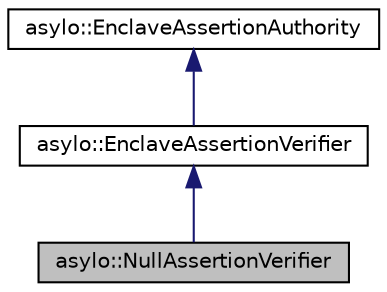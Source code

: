 digraph "asylo::NullAssertionVerifier"
{
  edge [fontname="Helvetica",fontsize="10",labelfontname="Helvetica",labelfontsize="10"];
  node [fontname="Helvetica",fontsize="10",shape=record];
  Node3 [label="asylo::NullAssertionVerifier",height=0.2,width=0.4,color="black", fillcolor="grey75", style="filled", fontcolor="black"];
  Node4 -> Node3 [dir="back",color="midnightblue",fontsize="10",style="solid",fontname="Helvetica"];
  Node4 [label="asylo::EnclaveAssertionVerifier",height=0.2,width=0.4,color="black", fillcolor="white", style="filled",URL="$classasylo_1_1EnclaveAssertionVerifier.html",tooltip="Defines an interface for assertion authorities that generate assertion requests and verify assertions..."];
  Node5 -> Node4 [dir="back",color="midnightblue",fontsize="10",style="solid",fontname="Helvetica"];
  Node5 [label="asylo::EnclaveAssertionAuthority",height=0.2,width=0.4,color="black", fillcolor="white", style="filled",URL="$classasylo_1_1EnclaveAssertionAuthority.html",tooltip="An EnclaveAssertionAuthority is an authority for assertions of a particular identity type..."];
}
